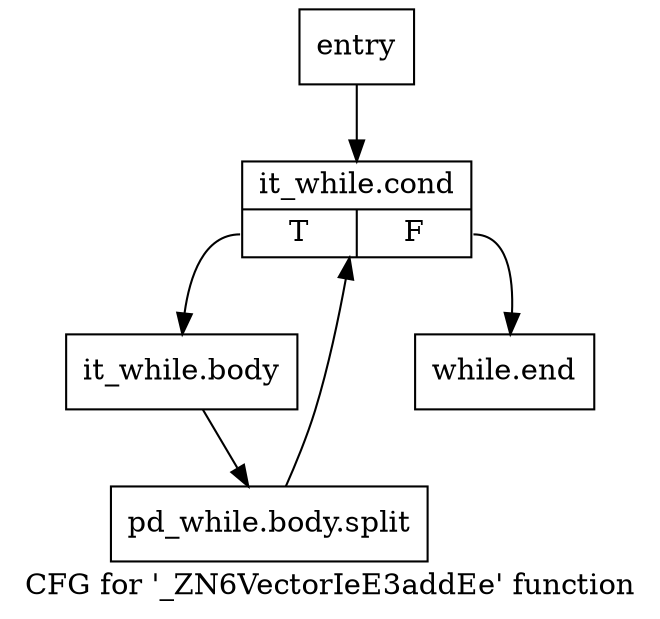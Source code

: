 digraph "CFG for '_ZN6VectorIeE3addEe' function" {
	label="CFG for '_ZN6VectorIeE3addEe' function";

	Node0x857bdb0 [shape=record,label="{entry}"];
	Node0x857bdb0 -> Node0x857c180;
	Node0x857c180 [shape=record,label="{it_while.cond|{<s0>T|<s1>F}}"];
	Node0x857c180:s0 -> Node0x857c1d0;
	Node0x857c180:s1 -> Node0x857c220;
	Node0x857c1d0 [shape=record,label="{it_while.body}"];
	Node0x857c1d0 -> Node0xc46ea80;
	Node0xc46ea80 [shape=record,label="{pd_while.body.split}"];
	Node0xc46ea80 -> Node0x857c180;
	Node0x857c220 [shape=record,label="{while.end}"];
}
